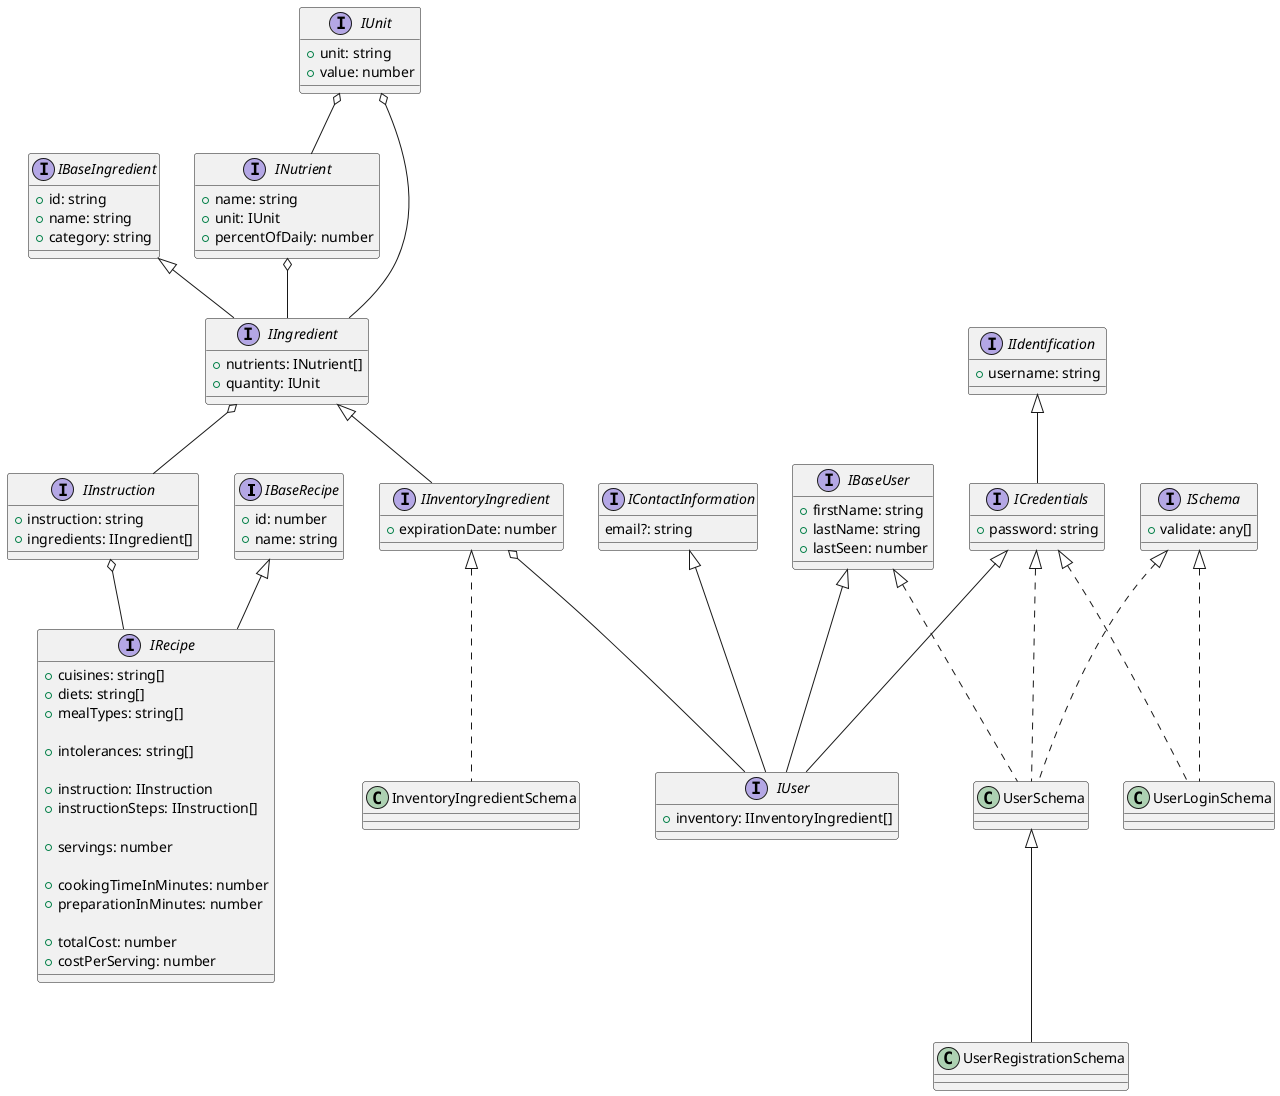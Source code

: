 @startuml

interface IBaseRecipe {
    + id: number
    + name: string
}

interface IRecipe extends IBaseRecipe {
    + cuisines: string[]
    + diets: string[] 
    + mealTypes: string[]

    + intolerances: string[]

    + instruction: IInstruction
    + instructionSteps: IInstruction[]
    
    + servings: number
    
    + cookingTimeInMinutes: number
    + preparationInMinutes: number
    
    + totalCost: number
    + costPerServing: number
}

IInstruction o-- IRecipe

interface IInstruction {
    + instruction: string
    + ingredients: IIngredient[]
}

IIngredient o-- IInstruction

interface IBaseUser {
    + firstName: string
    + lastName: string
    + lastSeen: number
}

interface IIdentification {
    + username: string
}

interface IContactInformation {
    email?: string
}

interface ICredentials extends IIdentification {
    + password: string
}

interface IBaseIngredient {
    + id: string
    + name: string
    + category: string
}

interface IIngredient extends IBaseIngredient {
    + nutrients: INutrient[]
    + quantity: IUnit
}

IUnit o-- IIngredient

interface IInventoryIngredient extends IIngredient {
    + expirationDate: number
}

interface INutrient {
    + name: string
    + unit: IUnit
    + percentOfDaily: number
}

interface IUnit {
    + unit: string
    + value: number
}

interface IUser extends IBaseUser, ICredentials, IContactInformation {
    + inventory: IInventoryIngredient[]
}

interface ISchema {
    + validate: any[]
}

class UserLoginSchema implements ICredentials, ISchema {}
class UserRegistrationSchema extends UserSchema {}
class UserSchema implements ICredentials, IBaseUser, ISchema {}
class InventoryIngredientSchema implements IInventoryIngredient {}

IInventoryIngredient o-- IUser
INutrient o-- IIngredient
IUnit o-- INutrient

@enduml
